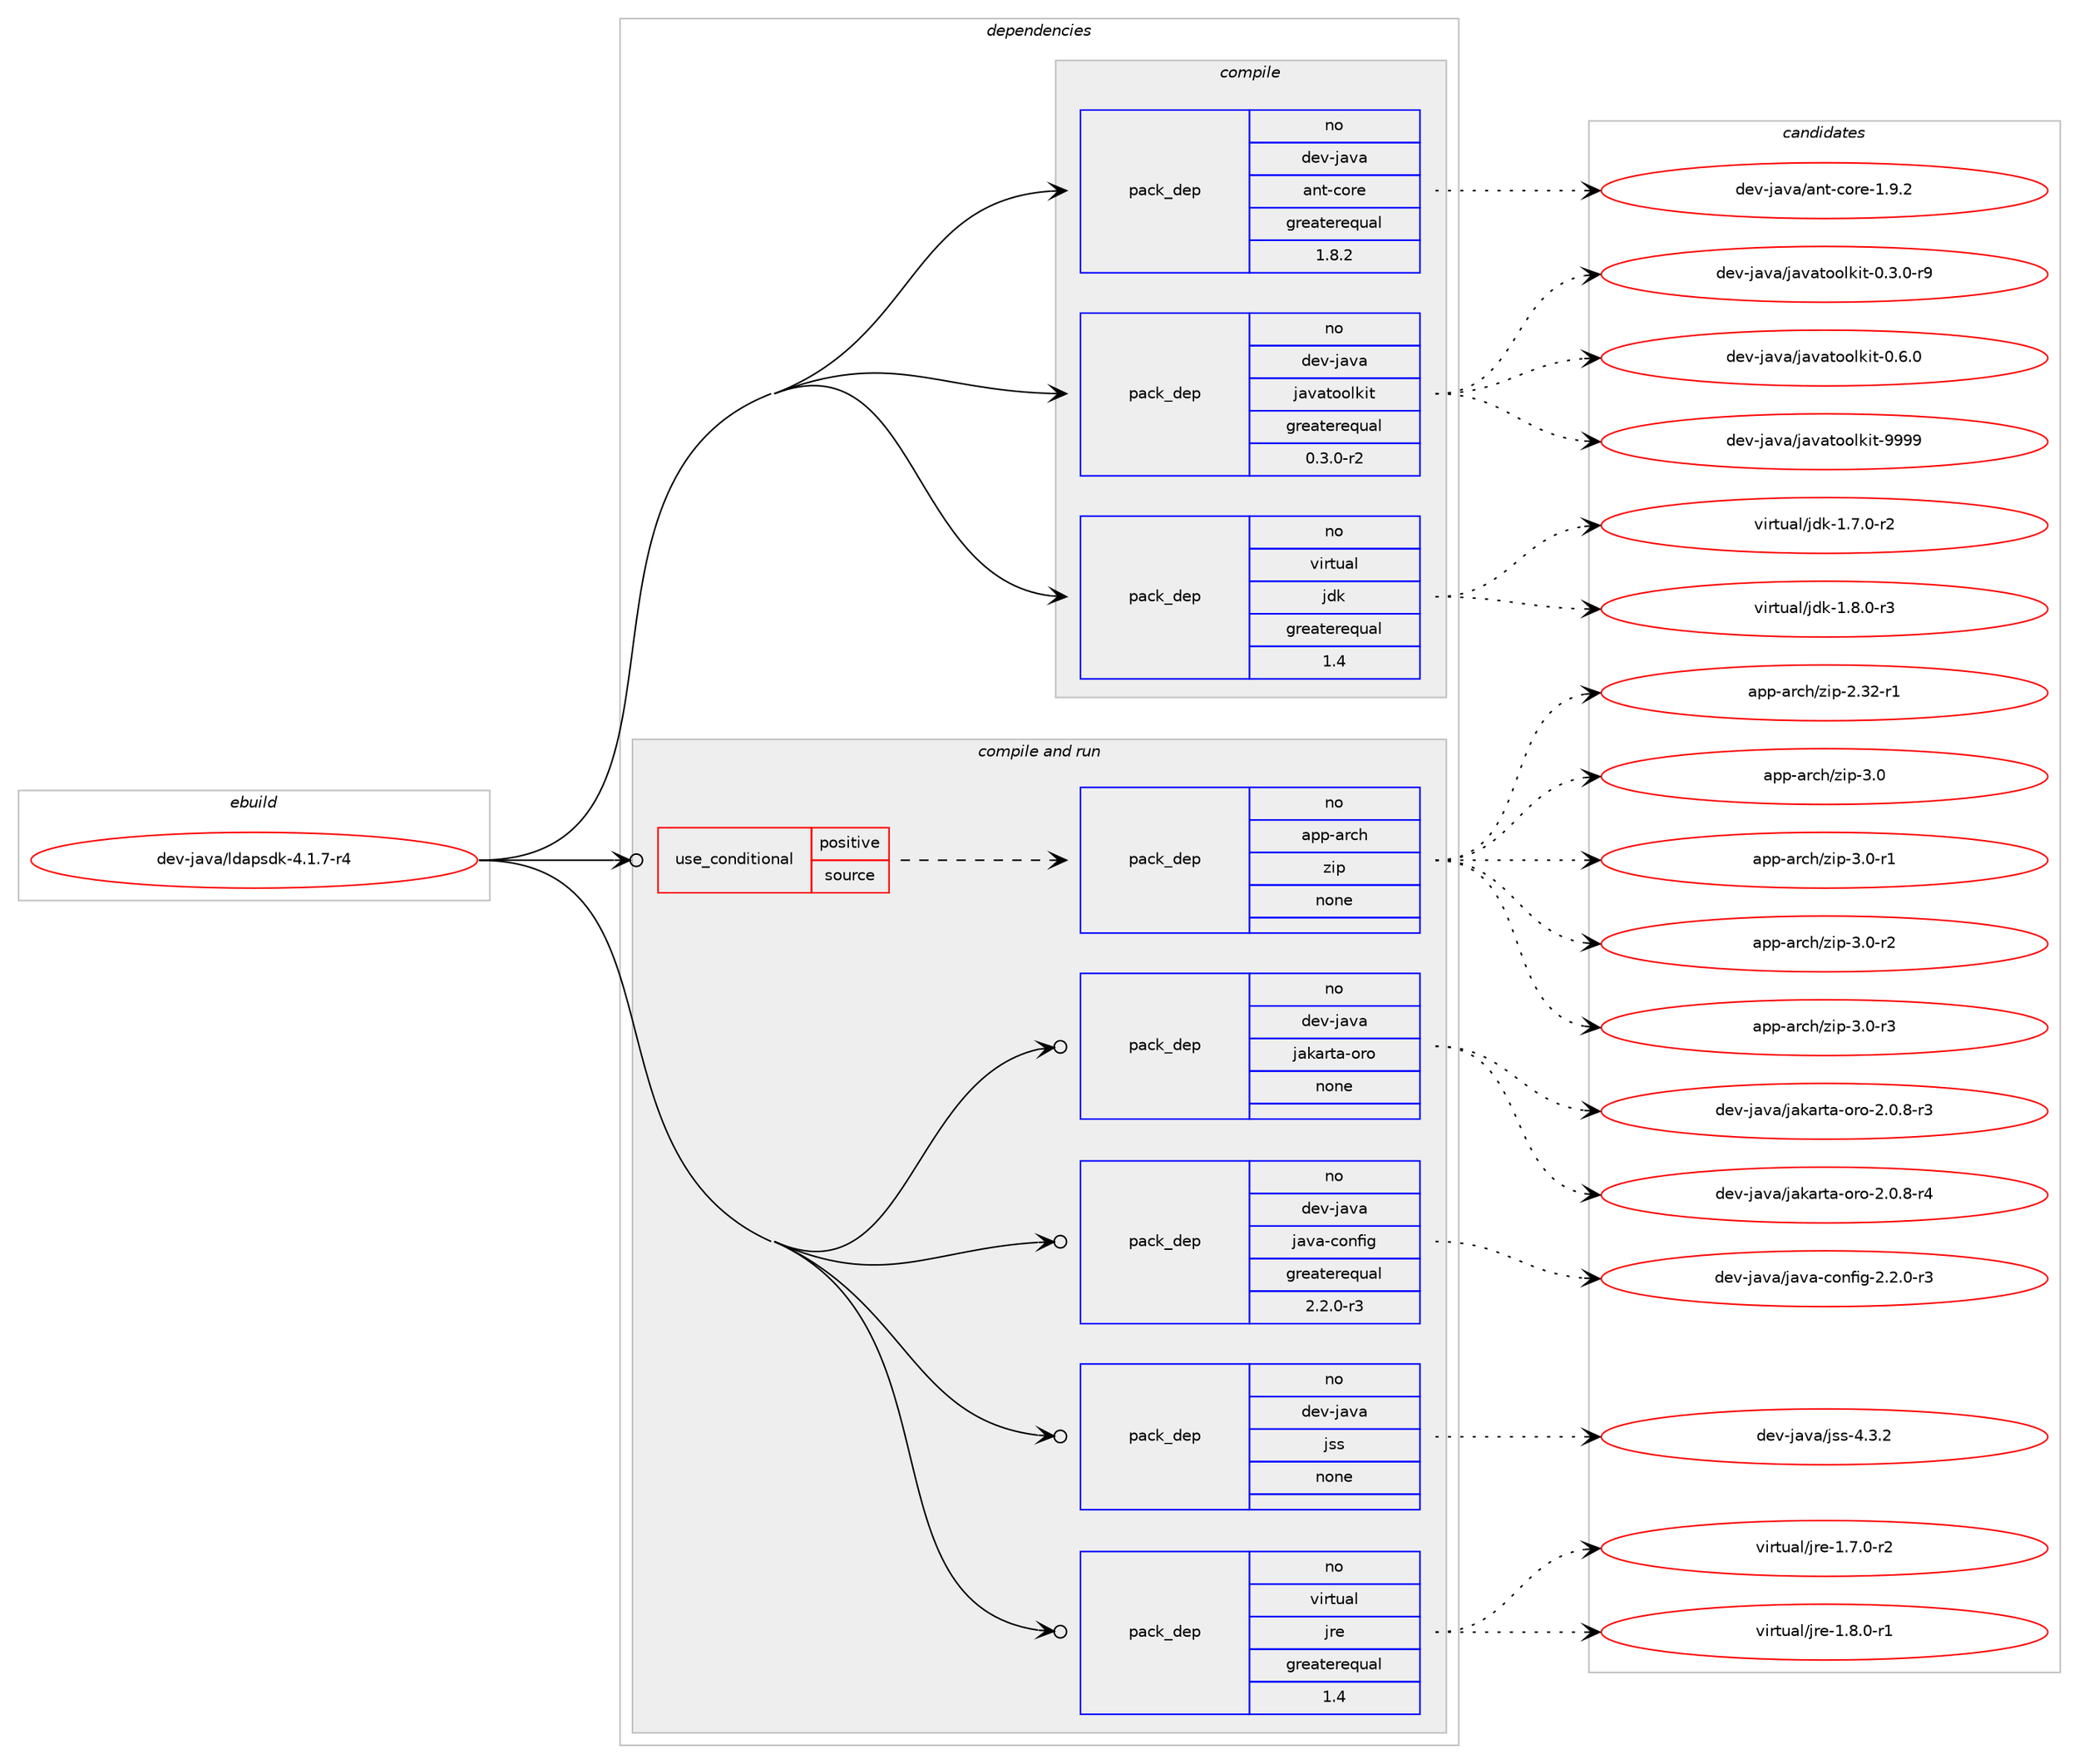 digraph prolog {

# *************
# Graph options
# *************

newrank=true;
concentrate=true;
compound=true;
graph [rankdir=LR,fontname=Helvetica,fontsize=10,ranksep=1.5];#, ranksep=2.5, nodesep=0.2];
edge  [arrowhead=vee];
node  [fontname=Helvetica,fontsize=10];

# **********
# The ebuild
# **********

subgraph cluster_leftcol {
color=gray;
rank=same;
label=<<i>ebuild</i>>;
id [label="dev-java/ldapsdk-4.1.7-r4", color=red, width=4, href="../dev-java/ldapsdk-4.1.7-r4.svg"];
}

# ****************
# The dependencies
# ****************

subgraph cluster_midcol {
color=gray;
label=<<i>dependencies</i>>;
subgraph cluster_compile {
fillcolor="#eeeeee";
style=filled;
label=<<i>compile</i>>;
subgraph pack77628 {
dependency103010 [label=<<TABLE BORDER="0" CELLBORDER="1" CELLSPACING="0" CELLPADDING="4" WIDTH="220"><TR><TD ROWSPAN="6" CELLPADDING="30">pack_dep</TD></TR><TR><TD WIDTH="110">no</TD></TR><TR><TD>dev-java</TD></TR><TR><TD>ant-core</TD></TR><TR><TD>greaterequal</TD></TR><TR><TD>1.8.2</TD></TR></TABLE>>, shape=none, color=blue];
}
id:e -> dependency103010:w [weight=20,style="solid",arrowhead="vee"];
subgraph pack77629 {
dependency103011 [label=<<TABLE BORDER="0" CELLBORDER="1" CELLSPACING="0" CELLPADDING="4" WIDTH="220"><TR><TD ROWSPAN="6" CELLPADDING="30">pack_dep</TD></TR><TR><TD WIDTH="110">no</TD></TR><TR><TD>dev-java</TD></TR><TR><TD>javatoolkit</TD></TR><TR><TD>greaterequal</TD></TR><TR><TD>0.3.0-r2</TD></TR></TABLE>>, shape=none, color=blue];
}
id:e -> dependency103011:w [weight=20,style="solid",arrowhead="vee"];
subgraph pack77630 {
dependency103012 [label=<<TABLE BORDER="0" CELLBORDER="1" CELLSPACING="0" CELLPADDING="4" WIDTH="220"><TR><TD ROWSPAN="6" CELLPADDING="30">pack_dep</TD></TR><TR><TD WIDTH="110">no</TD></TR><TR><TD>virtual</TD></TR><TR><TD>jdk</TD></TR><TR><TD>greaterequal</TD></TR><TR><TD>1.4</TD></TR></TABLE>>, shape=none, color=blue];
}
id:e -> dependency103012:w [weight=20,style="solid",arrowhead="vee"];
}
subgraph cluster_compileandrun {
fillcolor="#eeeeee";
style=filled;
label=<<i>compile and run</i>>;
subgraph cond22355 {
dependency103013 [label=<<TABLE BORDER="0" CELLBORDER="1" CELLSPACING="0" CELLPADDING="4"><TR><TD ROWSPAN="3" CELLPADDING="10">use_conditional</TD></TR><TR><TD>positive</TD></TR><TR><TD>source</TD></TR></TABLE>>, shape=none, color=red];
subgraph pack77631 {
dependency103014 [label=<<TABLE BORDER="0" CELLBORDER="1" CELLSPACING="0" CELLPADDING="4" WIDTH="220"><TR><TD ROWSPAN="6" CELLPADDING="30">pack_dep</TD></TR><TR><TD WIDTH="110">no</TD></TR><TR><TD>app-arch</TD></TR><TR><TD>zip</TD></TR><TR><TD>none</TD></TR><TR><TD></TD></TR></TABLE>>, shape=none, color=blue];
}
dependency103013:e -> dependency103014:w [weight=20,style="dashed",arrowhead="vee"];
}
id:e -> dependency103013:w [weight=20,style="solid",arrowhead="odotvee"];
subgraph pack77632 {
dependency103015 [label=<<TABLE BORDER="0" CELLBORDER="1" CELLSPACING="0" CELLPADDING="4" WIDTH="220"><TR><TD ROWSPAN="6" CELLPADDING="30">pack_dep</TD></TR><TR><TD WIDTH="110">no</TD></TR><TR><TD>dev-java</TD></TR><TR><TD>jakarta-oro</TD></TR><TR><TD>none</TD></TR><TR><TD></TD></TR></TABLE>>, shape=none, color=blue];
}
id:e -> dependency103015:w [weight=20,style="solid",arrowhead="odotvee"];
subgraph pack77633 {
dependency103016 [label=<<TABLE BORDER="0" CELLBORDER="1" CELLSPACING="0" CELLPADDING="4" WIDTH="220"><TR><TD ROWSPAN="6" CELLPADDING="30">pack_dep</TD></TR><TR><TD WIDTH="110">no</TD></TR><TR><TD>dev-java</TD></TR><TR><TD>java-config</TD></TR><TR><TD>greaterequal</TD></TR><TR><TD>2.2.0-r3</TD></TR></TABLE>>, shape=none, color=blue];
}
id:e -> dependency103016:w [weight=20,style="solid",arrowhead="odotvee"];
subgraph pack77634 {
dependency103017 [label=<<TABLE BORDER="0" CELLBORDER="1" CELLSPACING="0" CELLPADDING="4" WIDTH="220"><TR><TD ROWSPAN="6" CELLPADDING="30">pack_dep</TD></TR><TR><TD WIDTH="110">no</TD></TR><TR><TD>dev-java</TD></TR><TR><TD>jss</TD></TR><TR><TD>none</TD></TR><TR><TD></TD></TR></TABLE>>, shape=none, color=blue];
}
id:e -> dependency103017:w [weight=20,style="solid",arrowhead="odotvee"];
subgraph pack77635 {
dependency103018 [label=<<TABLE BORDER="0" CELLBORDER="1" CELLSPACING="0" CELLPADDING="4" WIDTH="220"><TR><TD ROWSPAN="6" CELLPADDING="30">pack_dep</TD></TR><TR><TD WIDTH="110">no</TD></TR><TR><TD>virtual</TD></TR><TR><TD>jre</TD></TR><TR><TD>greaterequal</TD></TR><TR><TD>1.4</TD></TR></TABLE>>, shape=none, color=blue];
}
id:e -> dependency103018:w [weight=20,style="solid",arrowhead="odotvee"];
}
subgraph cluster_run {
fillcolor="#eeeeee";
style=filled;
label=<<i>run</i>>;
}
}

# **************
# The candidates
# **************

subgraph cluster_choices {
rank=same;
color=gray;
label=<<i>candidates</i>>;

subgraph choice77628 {
color=black;
nodesep=1;
choice10010111845106971189747971101164599111114101454946574650 [label="dev-java/ant-core-1.9.2", color=red, width=4,href="../dev-java/ant-core-1.9.2.svg"];
dependency103010:e -> choice10010111845106971189747971101164599111114101454946574650:w [style=dotted,weight="100"];
}
subgraph choice77629 {
color=black;
nodesep=1;
choice1001011184510697118974710697118971161111111081071051164548465146484511457 [label="dev-java/javatoolkit-0.3.0-r9", color=red, width=4,href="../dev-java/javatoolkit-0.3.0-r9.svg"];
choice100101118451069711897471069711897116111111108107105116454846544648 [label="dev-java/javatoolkit-0.6.0", color=red, width=4,href="../dev-java/javatoolkit-0.6.0.svg"];
choice1001011184510697118974710697118971161111111081071051164557575757 [label="dev-java/javatoolkit-9999", color=red, width=4,href="../dev-java/javatoolkit-9999.svg"];
dependency103011:e -> choice1001011184510697118974710697118971161111111081071051164548465146484511457:w [style=dotted,weight="100"];
dependency103011:e -> choice100101118451069711897471069711897116111111108107105116454846544648:w [style=dotted,weight="100"];
dependency103011:e -> choice1001011184510697118974710697118971161111111081071051164557575757:w [style=dotted,weight="100"];
}
subgraph choice77630 {
color=black;
nodesep=1;
choice11810511411611797108471061001074549465546484511450 [label="virtual/jdk-1.7.0-r2", color=red, width=4,href="../virtual/jdk-1.7.0-r2.svg"];
choice11810511411611797108471061001074549465646484511451 [label="virtual/jdk-1.8.0-r3", color=red, width=4,href="../virtual/jdk-1.8.0-r3.svg"];
dependency103012:e -> choice11810511411611797108471061001074549465546484511450:w [style=dotted,weight="100"];
dependency103012:e -> choice11810511411611797108471061001074549465646484511451:w [style=dotted,weight="100"];
}
subgraph choice77631 {
color=black;
nodesep=1;
choice971121124597114991044712210511245504651504511449 [label="app-arch/zip-2.32-r1", color=red, width=4,href="../app-arch/zip-2.32-r1.svg"];
choice971121124597114991044712210511245514648 [label="app-arch/zip-3.0", color=red, width=4,href="../app-arch/zip-3.0.svg"];
choice9711211245971149910447122105112455146484511449 [label="app-arch/zip-3.0-r1", color=red, width=4,href="../app-arch/zip-3.0-r1.svg"];
choice9711211245971149910447122105112455146484511450 [label="app-arch/zip-3.0-r2", color=red, width=4,href="../app-arch/zip-3.0-r2.svg"];
choice9711211245971149910447122105112455146484511451 [label="app-arch/zip-3.0-r3", color=red, width=4,href="../app-arch/zip-3.0-r3.svg"];
dependency103014:e -> choice971121124597114991044712210511245504651504511449:w [style=dotted,weight="100"];
dependency103014:e -> choice971121124597114991044712210511245514648:w [style=dotted,weight="100"];
dependency103014:e -> choice9711211245971149910447122105112455146484511449:w [style=dotted,weight="100"];
dependency103014:e -> choice9711211245971149910447122105112455146484511450:w [style=dotted,weight="100"];
dependency103014:e -> choice9711211245971149910447122105112455146484511451:w [style=dotted,weight="100"];
}
subgraph choice77632 {
color=black;
nodesep=1;
choice10010111845106971189747106971079711411697451111141114550464846564511451 [label="dev-java/jakarta-oro-2.0.8-r3", color=red, width=4,href="../dev-java/jakarta-oro-2.0.8-r3.svg"];
choice10010111845106971189747106971079711411697451111141114550464846564511452 [label="dev-java/jakarta-oro-2.0.8-r4", color=red, width=4,href="../dev-java/jakarta-oro-2.0.8-r4.svg"];
dependency103015:e -> choice10010111845106971189747106971079711411697451111141114550464846564511451:w [style=dotted,weight="100"];
dependency103015:e -> choice10010111845106971189747106971079711411697451111141114550464846564511452:w [style=dotted,weight="100"];
}
subgraph choice77633 {
color=black;
nodesep=1;
choice10010111845106971189747106971189745991111101021051034550465046484511451 [label="dev-java/java-config-2.2.0-r3", color=red, width=4,href="../dev-java/java-config-2.2.0-r3.svg"];
dependency103016:e -> choice10010111845106971189747106971189745991111101021051034550465046484511451:w [style=dotted,weight="100"];
}
subgraph choice77634 {
color=black;
nodesep=1;
choice10010111845106971189747106115115455246514650 [label="dev-java/jss-4.3.2", color=red, width=4,href="../dev-java/jss-4.3.2.svg"];
dependency103017:e -> choice10010111845106971189747106115115455246514650:w [style=dotted,weight="100"];
}
subgraph choice77635 {
color=black;
nodesep=1;
choice11810511411611797108471061141014549465546484511450 [label="virtual/jre-1.7.0-r2", color=red, width=4,href="../virtual/jre-1.7.0-r2.svg"];
choice11810511411611797108471061141014549465646484511449 [label="virtual/jre-1.8.0-r1", color=red, width=4,href="../virtual/jre-1.8.0-r1.svg"];
dependency103018:e -> choice11810511411611797108471061141014549465546484511450:w [style=dotted,weight="100"];
dependency103018:e -> choice11810511411611797108471061141014549465646484511449:w [style=dotted,weight="100"];
}
}

}
